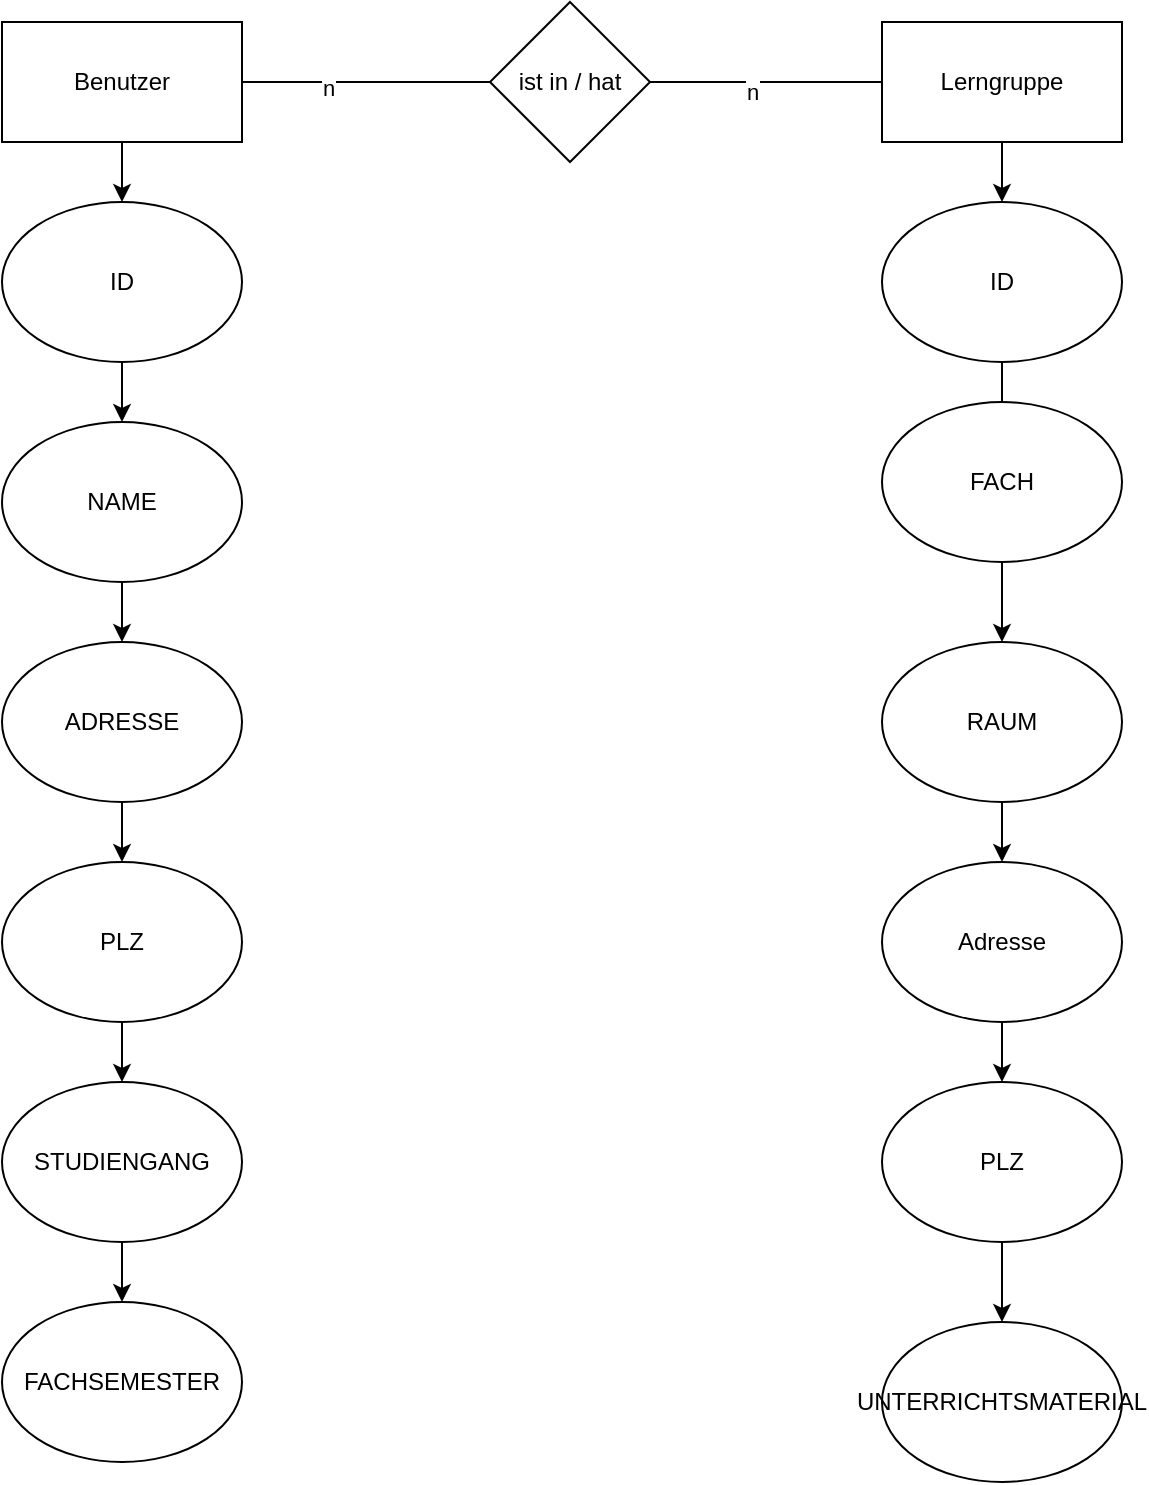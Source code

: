 <mxfile version="22.0.3" type="device">
  <diagram name="Seite-1" id="2dqV7s6HPxnzDgANhxPd">
    <mxGraphModel dx="825" dy="835" grid="1" gridSize="10" guides="1" tooltips="1" connect="1" arrows="1" fold="1" page="1" pageScale="1" pageWidth="827" pageHeight="1169" math="0" shadow="0">
      <root>
        <mxCell id="0" />
        <mxCell id="1" parent="0" />
        <mxCell id="rsYLAeuKaIDG85OIgABQ-15" style="edgeStyle=orthogonalEdgeStyle;rounded=0;orthogonalLoop=1;jettySize=auto;html=1;exitX=0.5;exitY=1;exitDx=0;exitDy=0;entryX=0.5;entryY=0;entryDx=0;entryDy=0;" parent="1" source="rsYLAeuKaIDG85OIgABQ-2" target="rsYLAeuKaIDG85OIgABQ-14" edge="1">
          <mxGeometry relative="1" as="geometry" />
        </mxCell>
        <mxCell id="rsYLAeuKaIDG85OIgABQ-2" value="Benutzer" style="rounded=0;whiteSpace=wrap;html=1;" parent="1" vertex="1">
          <mxGeometry x="130" y="270" width="120" height="60" as="geometry" />
        </mxCell>
        <mxCell id="rsYLAeuKaIDG85OIgABQ-3" value="ist in / hat" style="rhombus;whiteSpace=wrap;html=1;" parent="1" vertex="1">
          <mxGeometry x="374" y="260" width="80" height="80" as="geometry" />
        </mxCell>
        <mxCell id="rsYLAeuKaIDG85OIgABQ-26" style="edgeStyle=orthogonalEdgeStyle;rounded=0;orthogonalLoop=1;jettySize=auto;html=1;exitX=0.5;exitY=1;exitDx=0;exitDy=0;entryX=0.5;entryY=0;entryDx=0;entryDy=0;" parent="1" source="rsYLAeuKaIDG85OIgABQ-4" target="rsYLAeuKaIDG85OIgABQ-25" edge="1">
          <mxGeometry relative="1" as="geometry" />
        </mxCell>
        <mxCell id="rsYLAeuKaIDG85OIgABQ-4" value="Lerngruppe" style="rounded=0;whiteSpace=wrap;html=1;" parent="1" vertex="1">
          <mxGeometry x="570" y="270" width="120" height="60" as="geometry" />
        </mxCell>
        <mxCell id="rsYLAeuKaIDG85OIgABQ-10" value="" style="endArrow=none;html=1;rounded=0;exitX=1;exitY=0.5;exitDx=0;exitDy=0;entryX=0;entryY=0.5;entryDx=0;entryDy=0;" parent="1" source="rsYLAeuKaIDG85OIgABQ-2" target="rsYLAeuKaIDG85OIgABQ-3" edge="1">
          <mxGeometry width="50" height="50" relative="1" as="geometry">
            <mxPoint x="350" y="560" as="sourcePoint" />
            <mxPoint x="400" y="510" as="targetPoint" />
          </mxGeometry>
        </mxCell>
        <mxCell id="rsYLAeuKaIDG85OIgABQ-12" value="n" style="edgeLabel;html=1;align=center;verticalAlign=middle;resizable=0;points=[];" parent="rsYLAeuKaIDG85OIgABQ-10" vertex="1" connectable="0">
          <mxGeometry x="-0.306" y="-3" relative="1" as="geometry">
            <mxPoint as="offset" />
          </mxGeometry>
        </mxCell>
        <mxCell id="rsYLAeuKaIDG85OIgABQ-11" value="" style="endArrow=none;html=1;rounded=0;exitX=1;exitY=0.5;exitDx=0;exitDy=0;entryX=0;entryY=0.5;entryDx=0;entryDy=0;" parent="1" source="rsYLAeuKaIDG85OIgABQ-3" target="rsYLAeuKaIDG85OIgABQ-4" edge="1">
          <mxGeometry width="50" height="50" relative="1" as="geometry">
            <mxPoint x="500" y="510" as="sourcePoint" />
            <mxPoint x="550" y="460" as="targetPoint" />
          </mxGeometry>
        </mxCell>
        <mxCell id="rsYLAeuKaIDG85OIgABQ-13" value="n" style="edgeLabel;html=1;align=center;verticalAlign=middle;resizable=0;points=[];" parent="rsYLAeuKaIDG85OIgABQ-11" vertex="1" connectable="0">
          <mxGeometry x="-0.121" y="-5" relative="1" as="geometry">
            <mxPoint as="offset" />
          </mxGeometry>
        </mxCell>
        <mxCell id="rsYLAeuKaIDG85OIgABQ-17" style="edgeStyle=orthogonalEdgeStyle;rounded=0;orthogonalLoop=1;jettySize=auto;html=1;exitX=0.5;exitY=1;exitDx=0;exitDy=0;entryX=0.5;entryY=0;entryDx=0;entryDy=0;" parent="1" source="rsYLAeuKaIDG85OIgABQ-14" target="rsYLAeuKaIDG85OIgABQ-16" edge="1">
          <mxGeometry relative="1" as="geometry" />
        </mxCell>
        <mxCell id="rsYLAeuKaIDG85OIgABQ-14" value="ID" style="ellipse;whiteSpace=wrap;html=1;" parent="1" vertex="1">
          <mxGeometry x="130" y="360" width="120" height="80" as="geometry" />
        </mxCell>
        <mxCell id="rsYLAeuKaIDG85OIgABQ-19" style="edgeStyle=orthogonalEdgeStyle;rounded=0;orthogonalLoop=1;jettySize=auto;html=1;exitX=0.5;exitY=1;exitDx=0;exitDy=0;entryX=0.5;entryY=0;entryDx=0;entryDy=0;" parent="1" source="rsYLAeuKaIDG85OIgABQ-16" target="rsYLAeuKaIDG85OIgABQ-18" edge="1">
          <mxGeometry relative="1" as="geometry" />
        </mxCell>
        <mxCell id="rsYLAeuKaIDG85OIgABQ-16" value="NAME" style="ellipse;whiteSpace=wrap;html=1;" parent="1" vertex="1">
          <mxGeometry x="130" y="470" width="120" height="80" as="geometry" />
        </mxCell>
        <mxCell id="rsYLAeuKaIDG85OIgABQ-21" style="edgeStyle=orthogonalEdgeStyle;rounded=0;orthogonalLoop=1;jettySize=auto;html=1;exitX=0.5;exitY=1;exitDx=0;exitDy=0;entryX=0.5;entryY=0;entryDx=0;entryDy=0;" parent="1" source="rsYLAeuKaIDG85OIgABQ-18" target="rsYLAeuKaIDG85OIgABQ-20" edge="1">
          <mxGeometry relative="1" as="geometry" />
        </mxCell>
        <mxCell id="rsYLAeuKaIDG85OIgABQ-18" value="ADRESSE" style="ellipse;whiteSpace=wrap;html=1;" parent="1" vertex="1">
          <mxGeometry x="130" y="580" width="120" height="80" as="geometry" />
        </mxCell>
        <mxCell id="rsYLAeuKaIDG85OIgABQ-37" style="edgeStyle=orthogonalEdgeStyle;rounded=0;orthogonalLoop=1;jettySize=auto;html=1;exitX=0.5;exitY=1;exitDx=0;exitDy=0;entryX=0.5;entryY=0;entryDx=0;entryDy=0;" parent="1" source="rsYLAeuKaIDG85OIgABQ-20" target="rsYLAeuKaIDG85OIgABQ-36" edge="1">
          <mxGeometry relative="1" as="geometry" />
        </mxCell>
        <mxCell id="rsYLAeuKaIDG85OIgABQ-20" value="PLZ" style="ellipse;whiteSpace=wrap;html=1;" parent="1" vertex="1">
          <mxGeometry x="130" y="690" width="120" height="80" as="geometry" />
        </mxCell>
        <mxCell id="rsYLAeuKaIDG85OIgABQ-28" style="edgeStyle=orthogonalEdgeStyle;rounded=0;orthogonalLoop=1;jettySize=auto;html=1;exitX=0.5;exitY=1;exitDx=0;exitDy=0;entryX=0.5;entryY=0;entryDx=0;entryDy=0;" parent="1" source="rsYLAeuKaIDG85OIgABQ-25" target="rsYLAeuKaIDG85OIgABQ-27" edge="1">
          <mxGeometry relative="1" as="geometry" />
        </mxCell>
        <mxCell id="rsYLAeuKaIDG85OIgABQ-25" value="ID" style="ellipse;whiteSpace=wrap;html=1;" parent="1" vertex="1">
          <mxGeometry x="570" y="360" width="120" height="80" as="geometry" />
        </mxCell>
        <mxCell id="rsYLAeuKaIDG85OIgABQ-30" style="edgeStyle=orthogonalEdgeStyle;rounded=0;orthogonalLoop=1;jettySize=auto;html=1;exitX=0.5;exitY=1;exitDx=0;exitDy=0;" parent="1" source="rsYLAeuKaIDG85OIgABQ-27" target="rsYLAeuKaIDG85OIgABQ-29" edge="1">
          <mxGeometry relative="1" as="geometry" />
        </mxCell>
        <mxCell id="rsYLAeuKaIDG85OIgABQ-27" value="RAUM" style="ellipse;whiteSpace=wrap;html=1;" parent="1" vertex="1">
          <mxGeometry x="570" y="580" width="120" height="80" as="geometry" />
        </mxCell>
        <mxCell id="rsYLAeuKaIDG85OIgABQ-32" style="edgeStyle=orthogonalEdgeStyle;rounded=0;orthogonalLoop=1;jettySize=auto;html=1;exitX=0.5;exitY=1;exitDx=0;exitDy=0;entryX=0.5;entryY=0;entryDx=0;entryDy=0;" parent="1" source="rsYLAeuKaIDG85OIgABQ-29" target="rsYLAeuKaIDG85OIgABQ-31" edge="1">
          <mxGeometry relative="1" as="geometry" />
        </mxCell>
        <mxCell id="rsYLAeuKaIDG85OIgABQ-29" value="Adresse" style="ellipse;whiteSpace=wrap;html=1;" parent="1" vertex="1">
          <mxGeometry x="570" y="690" width="120" height="80" as="geometry" />
        </mxCell>
        <mxCell id="Lf7VU8UndyeYV2qWZlPa-2" style="edgeStyle=orthogonalEdgeStyle;rounded=0;orthogonalLoop=1;jettySize=auto;html=1;exitX=0.5;exitY=1;exitDx=0;exitDy=0;entryX=0.5;entryY=0;entryDx=0;entryDy=0;" edge="1" parent="1" source="rsYLAeuKaIDG85OIgABQ-31" target="Lf7VU8UndyeYV2qWZlPa-1">
          <mxGeometry relative="1" as="geometry" />
        </mxCell>
        <mxCell id="rsYLAeuKaIDG85OIgABQ-31" value="PLZ" style="ellipse;whiteSpace=wrap;html=1;" parent="1" vertex="1">
          <mxGeometry x="570" y="800" width="120" height="80" as="geometry" />
        </mxCell>
        <mxCell id="rsYLAeuKaIDG85OIgABQ-33" value="FACH" style="ellipse;whiteSpace=wrap;html=1;" parent="1" vertex="1">
          <mxGeometry x="570" y="460" width="120" height="80" as="geometry" />
        </mxCell>
        <mxCell id="rsYLAeuKaIDG85OIgABQ-39" style="edgeStyle=orthogonalEdgeStyle;rounded=0;orthogonalLoop=1;jettySize=auto;html=1;exitX=0.5;exitY=1;exitDx=0;exitDy=0;entryX=0.5;entryY=0;entryDx=0;entryDy=0;" parent="1" source="rsYLAeuKaIDG85OIgABQ-36" target="rsYLAeuKaIDG85OIgABQ-38" edge="1">
          <mxGeometry relative="1" as="geometry" />
        </mxCell>
        <mxCell id="rsYLAeuKaIDG85OIgABQ-36" value="STUDIENGANG" style="ellipse;whiteSpace=wrap;html=1;" parent="1" vertex="1">
          <mxGeometry x="130" y="800" width="120" height="80" as="geometry" />
        </mxCell>
        <mxCell id="rsYLAeuKaIDG85OIgABQ-38" value="FACHSEMESTER" style="ellipse;whiteSpace=wrap;html=1;" parent="1" vertex="1">
          <mxGeometry x="130" y="910" width="120" height="80" as="geometry" />
        </mxCell>
        <mxCell id="Lf7VU8UndyeYV2qWZlPa-1" value="UNTERRICHTSMATERIAL" style="ellipse;whiteSpace=wrap;html=1;" vertex="1" parent="1">
          <mxGeometry x="570" y="920" width="120" height="80" as="geometry" />
        </mxCell>
      </root>
    </mxGraphModel>
  </diagram>
</mxfile>
